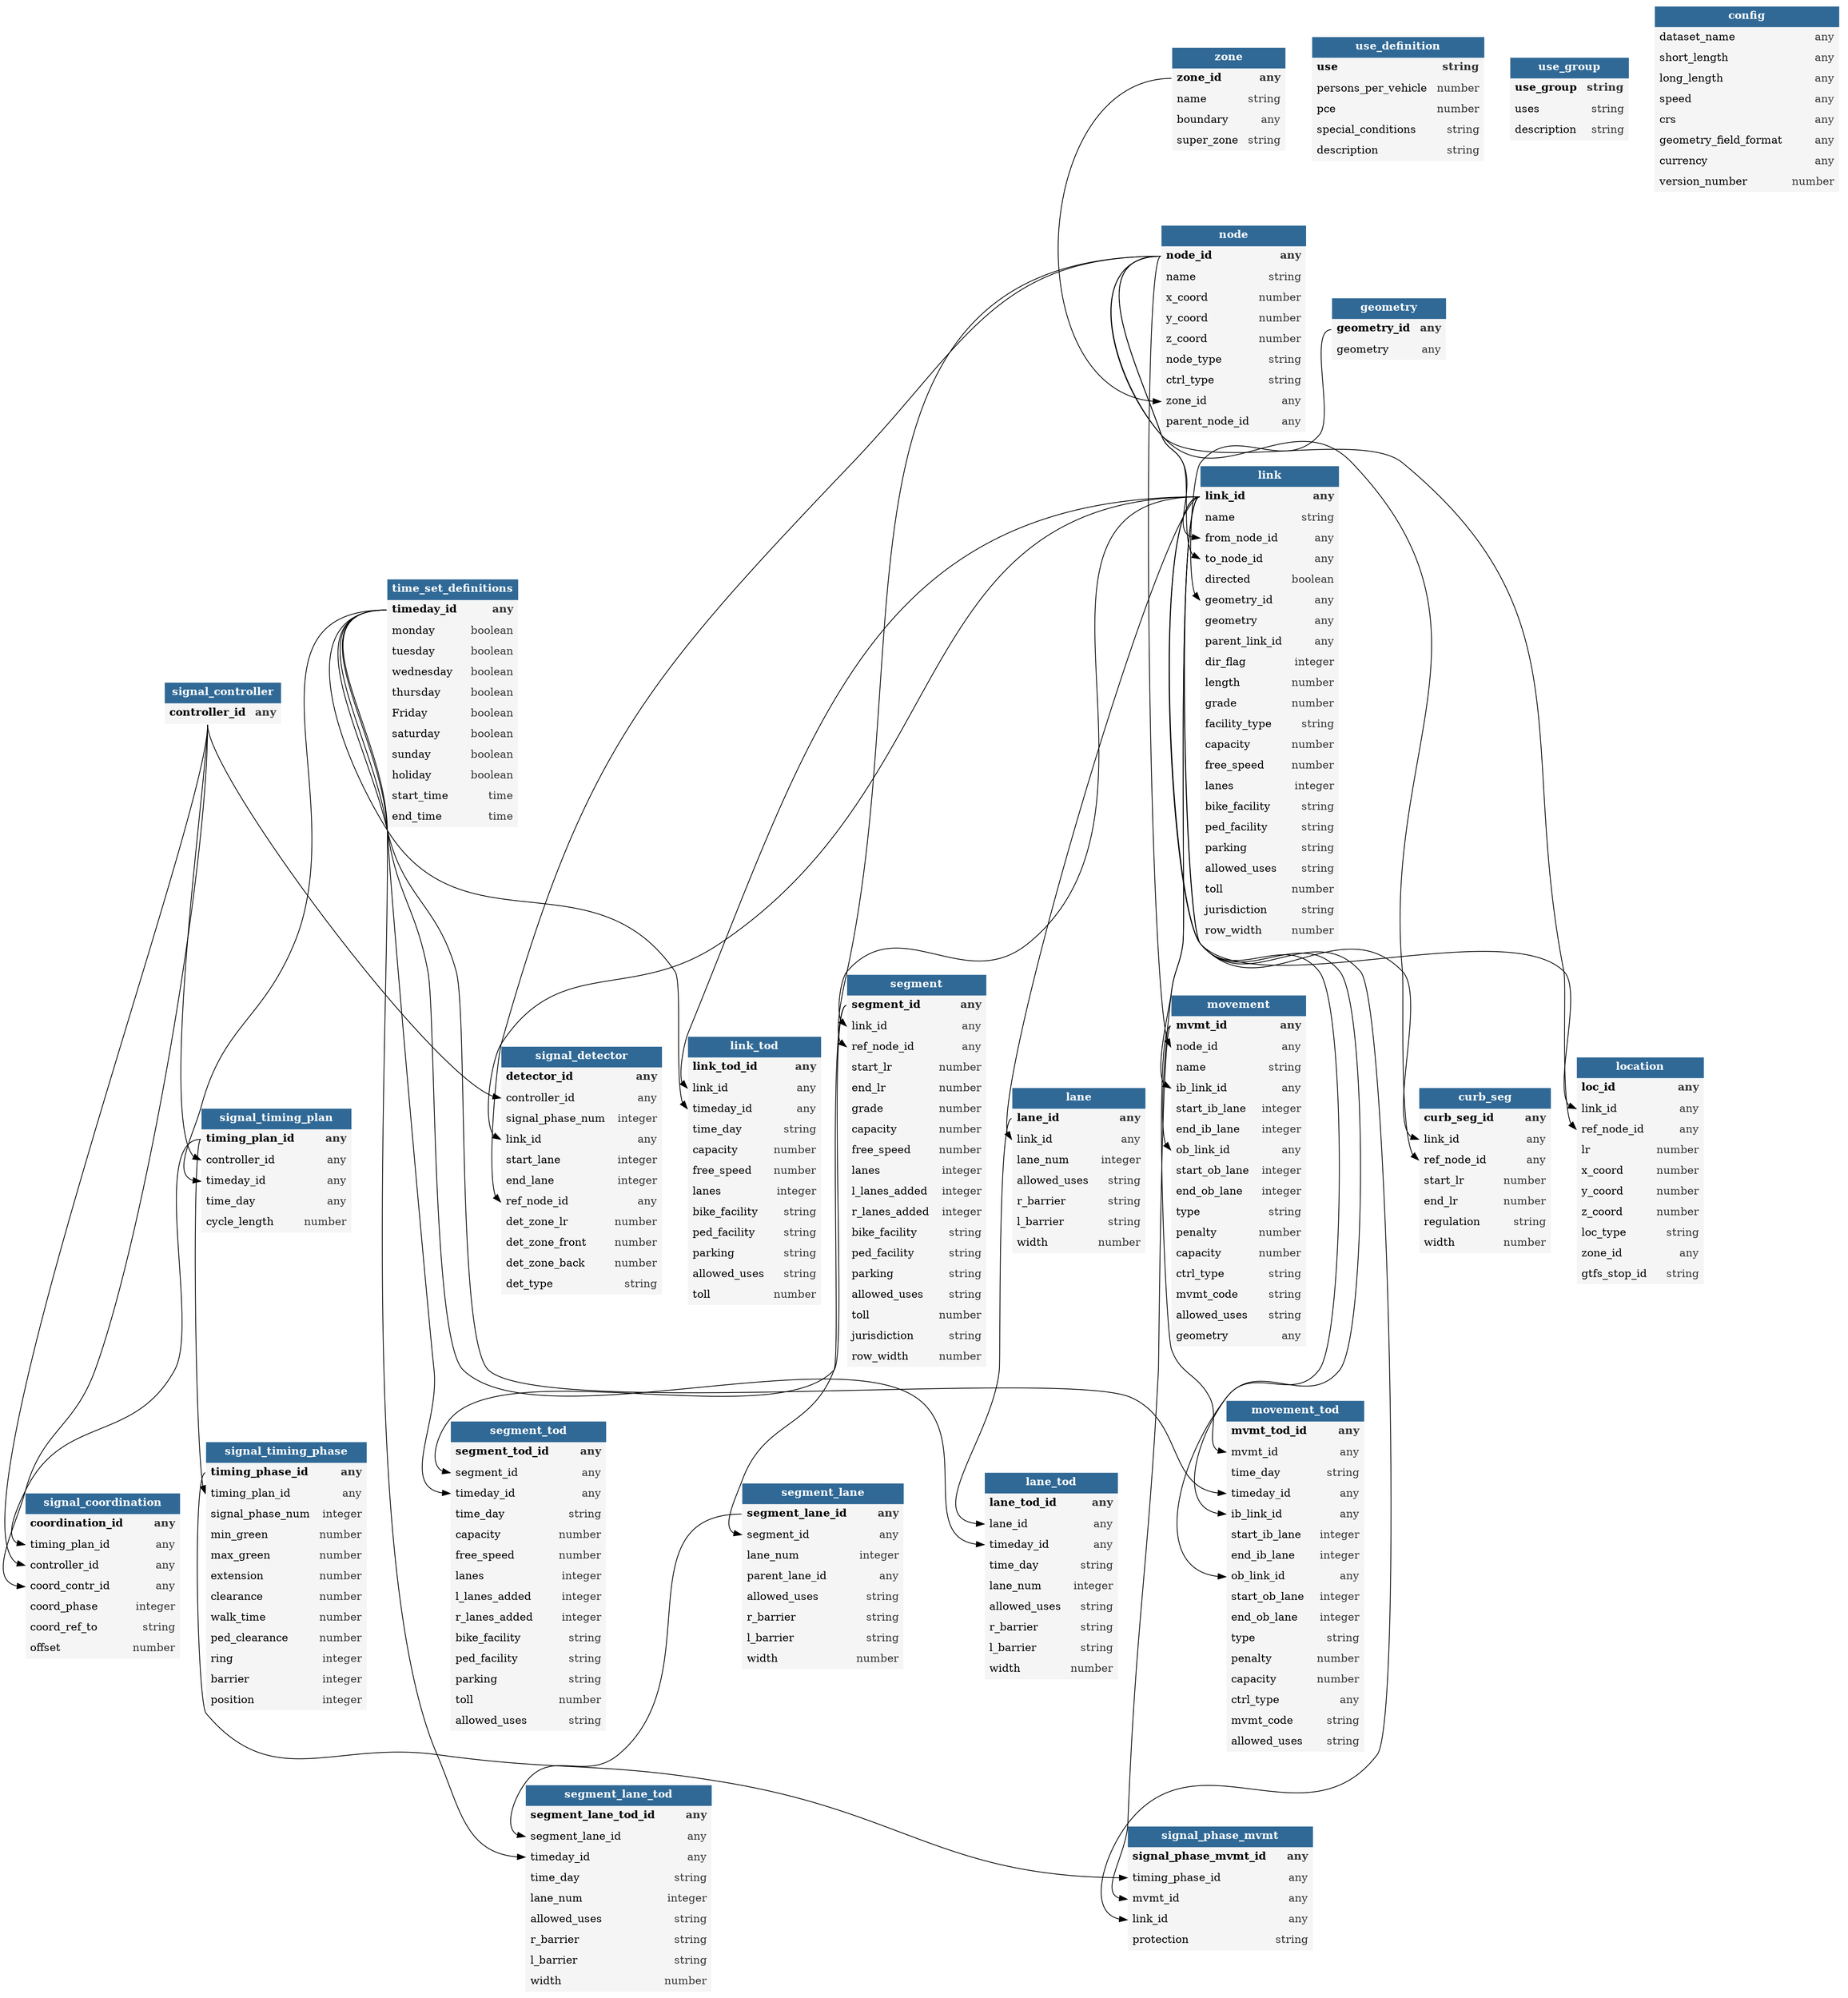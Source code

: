 digraph "gmns"{
    "link" [shape=plaintext,label=<<table bgcolor="#f5f5f5" border="0" cellborder="0" cellspacing="0" cellpadding="6"><tr><td colspan="2" bgcolor="#306996"><b><font color="#ffffff">link</font></b></td></tr><tr><td port="link_idn" align="left"><b>link_id</b></td><td port="link_idt" align="right"><b><font color="#333333">any</font></b></td></tr><tr><td port="namen" align="left">name</td><td port="namet" align="right"><font color="#333333">string</font></td></tr><tr><td port="from_node_idn" align="left">from_node_id</td><td port="from_node_idt" align="right"><font color="#333333">any</font></td></tr><tr><td port="to_node_idn" align="left">to_node_id</td><td port="to_node_idt" align="right"><font color="#333333">any</font></td></tr><tr><td port="directedn" align="left">directed</td><td port="directedt" align="right"><font color="#333333">boolean</font></td></tr><tr><td port="geometry_idn" align="left">geometry_id</td><td port="geometry_idt" align="right"><font color="#333333">any</font></td></tr><tr><td port="geometryn" align="left">geometry</td><td port="geometryt" align="right"><font color="#333333">any</font></td></tr><tr><td port="parent_link_idn" align="left">parent_link_id</td><td port="parent_link_idt" align="right"><font color="#333333">any</font></td></tr><tr><td port="dir_flagn" align="left">dir_flag</td><td port="dir_flagt" align="right"><font color="#333333">integer</font></td></tr><tr><td port="lengthn" align="left">length</td><td port="lengtht" align="right"><font color="#333333">number</font></td></tr><tr><td port="graden" align="left">grade</td><td port="gradet" align="right"><font color="#333333">number</font></td></tr><tr><td port="facility_typen" align="left">facility_type</td><td port="facility_typet" align="right"><font color="#333333">string</font></td></tr><tr><td port="capacityn" align="left">capacity</td><td port="capacityt" align="right"><font color="#333333">number</font></td></tr><tr><td port="free_speedn" align="left">free_speed</td><td port="free_speedt" align="right"><font color="#333333">number</font></td></tr><tr><td port="lanesn" align="left">lanes</td><td port="lanest" align="right"><font color="#333333">integer</font></td></tr><tr><td port="bike_facilityn" align="left">bike_facility</td><td port="bike_facilityt" align="right"><font color="#333333">string</font></td></tr><tr><td port="ped_facilityn" align="left">ped_facility</td><td port="ped_facilityt" align="right"><font color="#333333">string</font></td></tr><tr><td port="parkingn" align="left">parking</td><td port="parkingt" align="right"><font color="#333333">string</font></td></tr><tr><td port="allowed_usesn" align="left">allowed_uses</td><td port="allowed_usest" align="right"><font color="#333333">string</font></td></tr><tr><td port="tolln" align="left">toll</td><td port="tollt" align="right"><font color="#333333">number</font></td></tr><tr><td port="jurisdictionn" align="left">jurisdiction</td><td port="jurisdictiont" align="right"><font color="#333333">string</font></td></tr><tr><td port="row_widthn" align="left">row_width</td><td port="row_widtht" align="right"><font color="#333333">number</font></td></tr></table>>]
	"node" [shape=plaintext,label=<<table bgcolor="#f5f5f5" border="0" cellborder="0" cellspacing="0" cellpadding="6"><tr><td colspan="2" bgcolor="#306996"><b><font color="#ffffff">node</font></b></td></tr><tr><td port="node_idn" align="left"><b>node_id</b></td><td port="node_idt" align="right"><b><font color="#333333">any</font></b></td></tr><tr><td port="namen" align="left">name</td><td port="namet" align="right"><font color="#333333">string</font></td></tr><tr><td port="x_coordn" align="left">x_coord</td><td port="x_coordt" align="right"><font color="#333333">number</font></td></tr><tr><td port="y_coordn" align="left">y_coord</td><td port="y_coordt" align="right"><font color="#333333">number</font></td></tr><tr><td port="z_coordn" align="left">z_coord</td><td port="z_coordt" align="right"><font color="#333333">number</font></td></tr><tr><td port="node_typen" align="left">node_type</td><td port="node_typet" align="right"><font color="#333333">string</font></td></tr><tr><td port="ctrl_typen" align="left">ctrl_type</td><td port="ctrl_typet" align="right"><font color="#333333">string</font></td></tr><tr><td port="zone_idn" align="left">zone_id</td><td port="zone_idt" align="right"><font color="#333333">any</font></td></tr><tr><td port="parent_node_idn" align="left">parent_node_id</td><td port="parent_node_idt" align="right"><font color="#333333">any</font></td></tr></table>>]
	"geometry" [shape=plaintext,label=<<table bgcolor="#f5f5f5" border="0" cellborder="0" cellspacing="0" cellpadding="6"><tr><td colspan="2" bgcolor="#306996"><b><font color="#ffffff">geometry</font></b></td></tr><tr><td port="geometry_idn" align="left"><b>geometry_id</b></td><td port="geometry_idt" align="right"><b><font color="#333333">any</font></b></td></tr><tr><td port="geometryn" align="left">geometry</td><td port="geometryt" align="right"><font color="#333333">any</font></td></tr></table>>]
	"lane" [shape=plaintext,label=<<table bgcolor="#f5f5f5" border="0" cellborder="0" cellspacing="0" cellpadding="6"><tr><td colspan="2" bgcolor="#306996"><b><font color="#ffffff">lane</font></b></td></tr><tr><td port="lane_idn" align="left"><b>lane_id</b></td><td port="lane_idt" align="right"><b><font color="#333333">any</font></b></td></tr><tr><td port="link_idn" align="left">link_id</td><td port="link_idt" align="right"><font color="#333333">any</font></td></tr><tr><td port="lane_numn" align="left">lane_num</td><td port="lane_numt" align="right"><font color="#333333">integer</font></td></tr><tr><td port="allowed_usesn" align="left">allowed_uses</td><td port="allowed_usest" align="right"><font color="#333333">string</font></td></tr><tr><td port="r_barriern" align="left">r_barrier</td><td port="r_barriert" align="right"><font color="#333333">string</font></td></tr><tr><td port="l_barriern" align="left">l_barrier</td><td port="l_barriert" align="right"><font color="#333333">string</font></td></tr><tr><td port="widthn" align="left">width</td><td port="widtht" align="right"><font color="#333333">number</font></td></tr></table>>]
	"link_tod" [shape=plaintext,label=<<table bgcolor="#f5f5f5" border="0" cellborder="0" cellspacing="0" cellpadding="6"><tr><td colspan="2" bgcolor="#306996"><b><font color="#ffffff">link_tod</font></b></td></tr><tr><td port="link_tod_idn" align="left"><b>link_tod_id</b></td><td port="link_tod_idt" align="right"><b><font color="#333333">any</font></b></td></tr><tr><td port="link_idn" align="left">link_id</td><td port="link_idt" align="right"><font color="#333333">any</font></td></tr><tr><td port="timeday_idn" align="left">timeday_id</td><td port="timeday_idt" align="right"><font color="#333333">any</font></td></tr><tr><td port="time_dayn" align="left">time_day</td><td port="time_dayt" align="right"><font color="#333333">string</font></td></tr><tr><td port="capacityn" align="left">capacity</td><td port="capacityt" align="right"><font color="#333333">number</font></td></tr><tr><td port="free_speedn" align="left">free_speed</td><td port="free_speedt" align="right"><font color="#333333">number</font></td></tr><tr><td port="lanesn" align="left">lanes</td><td port="lanest" align="right"><font color="#333333">integer</font></td></tr><tr><td port="bike_facilityn" align="left">bike_facility</td><td port="bike_facilityt" align="right"><font color="#333333">string</font></td></tr><tr><td port="ped_facilityn" align="left">ped_facility</td><td port="ped_facilityt" align="right"><font color="#333333">string</font></td></tr><tr><td port="parkingn" align="left">parking</td><td port="parkingt" align="right"><font color="#333333">string</font></td></tr><tr><td port="allowed_usesn" align="left">allowed_uses</td><td port="allowed_usest" align="right"><font color="#333333">string</font></td></tr><tr><td port="tolln" align="left">toll</td><td port="tollt" align="right"><font color="#333333">number</font></td></tr></table>>]
	"location" [shape=plaintext,label=<<table bgcolor="#f5f5f5" border="0" cellborder="0" cellspacing="0" cellpadding="6"><tr><td colspan="2" bgcolor="#306996"><b><font color="#ffffff">location</font></b></td></tr><tr><td port="loc_idn" align="left"><b>loc_id</b></td><td port="loc_idt" align="right"><b><font color="#333333">any</font></b></td></tr><tr><td port="link_idn" align="left">link_id</td><td port="link_idt" align="right"><font color="#333333">any</font></td></tr><tr><td port="ref_node_idn" align="left">ref_node_id</td><td port="ref_node_idt" align="right"><font color="#333333">any</font></td></tr><tr><td port="lrn" align="left">lr</td><td port="lrt" align="right"><font color="#333333">number</font></td></tr><tr><td port="x_coordn" align="left">x_coord</td><td port="x_coordt" align="right"><font color="#333333">number</font></td></tr><tr><td port="y_coordn" align="left">y_coord</td><td port="y_coordt" align="right"><font color="#333333">number</font></td></tr><tr><td port="z_coordn" align="left">z_coord</td><td port="z_coordt" align="right"><font color="#333333">number</font></td></tr><tr><td port="loc_typen" align="left">loc_type</td><td port="loc_typet" align="right"><font color="#333333">string</font></td></tr><tr><td port="zone_idn" align="left">zone_id</td><td port="zone_idt" align="right"><font color="#333333">any</font></td></tr><tr><td port="gtfs_stop_idn" align="left">gtfs_stop_id</td><td port="gtfs_stop_idt" align="right"><font color="#333333">string</font></td></tr></table>>]
	"movement" [shape=plaintext,label=<<table bgcolor="#f5f5f5" border="0" cellborder="0" cellspacing="0" cellpadding="6"><tr><td colspan="2" bgcolor="#306996"><b><font color="#ffffff">movement</font></b></td></tr><tr><td port="mvmt_idn" align="left"><b>mvmt_id</b></td><td port="mvmt_idt" align="right"><b><font color="#333333">any</font></b></td></tr><tr><td port="node_idn" align="left">node_id</td><td port="node_idt" align="right"><font color="#333333">any</font></td></tr><tr><td port="namen" align="left">name</td><td port="namet" align="right"><font color="#333333">string</font></td></tr><tr><td port="ib_link_idn" align="left">ib_link_id</td><td port="ib_link_idt" align="right"><font color="#333333">any</font></td></tr><tr><td port="start_ib_lanen" align="left">start_ib_lane</td><td port="start_ib_lanet" align="right"><font color="#333333">integer</font></td></tr><tr><td port="end_ib_lanen" align="left">end_ib_lane</td><td port="end_ib_lanet" align="right"><font color="#333333">integer</font></td></tr><tr><td port="ob_link_idn" align="left">ob_link_id</td><td port="ob_link_idt" align="right"><font color="#333333">any</font></td></tr><tr><td port="start_ob_lanen" align="left">start_ob_lane</td><td port="start_ob_lanet" align="right"><font color="#333333">integer</font></td></tr><tr><td port="end_ob_lanen" align="left">end_ob_lane</td><td port="end_ob_lanet" align="right"><font color="#333333">integer</font></td></tr><tr><td port="typen" align="left">type</td><td port="typet" align="right"><font color="#333333">string</font></td></tr><tr><td port="penaltyn" align="left">penalty</td><td port="penaltyt" align="right"><font color="#333333">number</font></td></tr><tr><td port="capacityn" align="left">capacity</td><td port="capacityt" align="right"><font color="#333333">number</font></td></tr><tr><td port="ctrl_typen" align="left">ctrl_type</td><td port="ctrl_typet" align="right"><font color="#333333">string</font></td></tr><tr><td port="mvmt_coden" align="left">mvmt_code</td><td port="mvmt_codet" align="right"><font color="#333333">string</font></td></tr><tr><td port="allowed_usesn" align="left">allowed_uses</td><td port="allowed_usest" align="right"><font color="#333333">string</font></td></tr><tr><td port="geometryn" align="left">geometry</td><td port="geometryt" align="right"><font color="#333333">any</font></td></tr></table>>]
	"movement_tod" [shape=plaintext,label=<<table bgcolor="#f5f5f5" border="0" cellborder="0" cellspacing="0" cellpadding="6"><tr><td colspan="2" bgcolor="#306996"><b><font color="#ffffff">movement_tod</font></b></td></tr><tr><td port="mvmt_tod_idn" align="left"><b>mvmt_tod_id</b></td><td port="mvmt_tod_idt" align="right"><b><font color="#333333">any</font></b></td></tr><tr><td port="mvmt_idn" align="left">mvmt_id</td><td port="mvmt_idt" align="right"><font color="#333333">any</font></td></tr><tr><td port="time_dayn" align="left">time_day</td><td port="time_dayt" align="right"><font color="#333333">string</font></td></tr><tr><td port="timeday_idn" align="left">timeday_id</td><td port="timeday_idt" align="right"><font color="#333333">any</font></td></tr><tr><td port="ib_link_idn" align="left">ib_link_id</td><td port="ib_link_idt" align="right"><font color="#333333">any</font></td></tr><tr><td port="start_ib_lanen" align="left">start_ib_lane</td><td port="start_ib_lanet" align="right"><font color="#333333">integer</font></td></tr><tr><td port="end_ib_lanen" align="left">end_ib_lane</td><td port="end_ib_lanet" align="right"><font color="#333333">integer</font></td></tr><tr><td port="ob_link_idn" align="left">ob_link_id</td><td port="ob_link_idt" align="right"><font color="#333333">any</font></td></tr><tr><td port="start_ob_lanen" align="left">start_ob_lane</td><td port="start_ob_lanet" align="right"><font color="#333333">integer</font></td></tr><tr><td port="end_ob_lanen" align="left">end_ob_lane</td><td port="end_ob_lanet" align="right"><font color="#333333">integer</font></td></tr><tr><td port="typen" align="left">type</td><td port="typet" align="right"><font color="#333333">string</font></td></tr><tr><td port="penaltyn" align="left">penalty</td><td port="penaltyt" align="right"><font color="#333333">number</font></td></tr><tr><td port="capacityn" align="left">capacity</td><td port="capacityt" align="right"><font color="#333333">number</font></td></tr><tr><td port="ctrl_typen" align="left">ctrl_type</td><td port="ctrl_typet" align="right"><font color="#333333">any</font></td></tr><tr><td port="mvmt_coden" align="left">mvmt_code</td><td port="mvmt_codet" align="right"><font color="#333333">string</font></td></tr><tr><td port="allowed_usesn" align="left">allowed_uses</td><td port="allowed_usest" align="right"><font color="#333333">string</font></td></tr></table>>]
	"use_definition" [shape=plaintext,label=<<table bgcolor="#f5f5f5" border="0" cellborder="0" cellspacing="0" cellpadding="6"><tr><td colspan="2" bgcolor="#306996"><b><font color="#ffffff">use_definition</font></b></td></tr><tr><td port="usen" align="left"><b>use</b></td><td port="uset" align="right"><b><font color="#333333">string</font></b></td></tr><tr><td port="persons_per_vehiclen" align="left">persons_per_vehicle</td><td port="persons_per_vehiclet" align="right"><font color="#333333">number</font></td></tr><tr><td port="pcen" align="left">pce</td><td port="pcet" align="right"><font color="#333333">number</font></td></tr><tr><td port="special_conditionsn" align="left">special_conditions</td><td port="special_conditionst" align="right"><font color="#333333">string</font></td></tr><tr><td port="descriptionn" align="left">description</td><td port="descriptiont" align="right"><font color="#333333">string</font></td></tr></table>>]
	"use_group" [shape=plaintext,label=<<table bgcolor="#f5f5f5" border="0" cellborder="0" cellspacing="0" cellpadding="6"><tr><td colspan="2" bgcolor="#306996"><b><font color="#ffffff">use_group</font></b></td></tr><tr><td port="use_groupn" align="left"><b>use_group</b></td><td port="use_groupt" align="right"><b><font color="#333333">string</font></b></td></tr><tr><td port="usesn" align="left">uses</td><td port="usest" align="right"><font color="#333333">string</font></td></tr><tr><td port="descriptionn" align="left">description</td><td port="descriptiont" align="right"><font color="#333333">string</font></td></tr></table>>]
	"time_set_definitions" [shape=plaintext,label=<<table bgcolor="#f5f5f5" border="0" cellborder="0" cellspacing="0" cellpadding="6"><tr><td colspan="2" bgcolor="#306996"><b><font color="#ffffff">time_set_definitions</font></b></td></tr><tr><td port="timeday_idn" align="left"><b>timeday_id</b></td><td port="timeday_idt" align="right"><b><font color="#333333">any</font></b></td></tr><tr><td port="mondayn" align="left">monday</td><td port="mondayt" align="right"><font color="#333333">boolean</font></td></tr><tr><td port="tuesdayn" align="left">tuesday</td><td port="tuesdayt" align="right"><font color="#333333">boolean</font></td></tr><tr><td port="wednesdayn" align="left">wednesday</td><td port="wednesdayt" align="right"><font color="#333333">boolean</font></td></tr><tr><td port="thursdayn" align="left">thursday</td><td port="thursdayt" align="right"><font color="#333333">boolean</font></td></tr><tr><td port="Fridayn" align="left">Friday</td><td port="Fridayt" align="right"><font color="#333333">boolean</font></td></tr><tr><td port="saturdayn" align="left">saturday</td><td port="saturdayt" align="right"><font color="#333333">boolean</font></td></tr><tr><td port="sundayn" align="left">sunday</td><td port="sundayt" align="right"><font color="#333333">boolean</font></td></tr><tr><td port="holidayn" align="left">holiday</td><td port="holidayt" align="right"><font color="#333333">boolean</font></td></tr><tr><td port="start_timen" align="left">start_time</td><td port="start_timet" align="right"><font color="#333333">time</font></td></tr><tr><td port="end_timen" align="left">end_time</td><td port="end_timet" align="right"><font color="#333333">time</font></td></tr></table>>]
	"segment" [shape=plaintext,label=<<table bgcolor="#f5f5f5" border="0" cellborder="0" cellspacing="0" cellpadding="6"><tr><td colspan="2" bgcolor="#306996"><b><font color="#ffffff">segment</font></b></td></tr><tr><td port="segment_idn" align="left"><b>segment_id</b></td><td port="segment_idt" align="right"><b><font color="#333333">any</font></b></td></tr><tr><td port="link_idn" align="left">link_id</td><td port="link_idt" align="right"><font color="#333333">any</font></td></tr><tr><td port="ref_node_idn" align="left">ref_node_id</td><td port="ref_node_idt" align="right"><font color="#333333">any</font></td></tr><tr><td port="start_lrn" align="left">start_lr</td><td port="start_lrt" align="right"><font color="#333333">number</font></td></tr><tr><td port="end_lrn" align="left">end_lr</td><td port="end_lrt" align="right"><font color="#333333">number</font></td></tr><tr><td port="graden" align="left">grade</td><td port="gradet" align="right"><font color="#333333">number</font></td></tr><tr><td port="capacityn" align="left">capacity</td><td port="capacityt" align="right"><font color="#333333">number</font></td></tr><tr><td port="free_speedn" align="left">free_speed</td><td port="free_speedt" align="right"><font color="#333333">number</font></td></tr><tr><td port="lanesn" align="left">lanes</td><td port="lanest" align="right"><font color="#333333">integer</font></td></tr><tr><td port="l_lanes_addedn" align="left">l_lanes_added</td><td port="l_lanes_addedt" align="right"><font color="#333333">integer</font></td></tr><tr><td port="r_lanes_addedn" align="left">r_lanes_added</td><td port="r_lanes_addedt" align="right"><font color="#333333">integer</font></td></tr><tr><td port="bike_facilityn" align="left">bike_facility</td><td port="bike_facilityt" align="right"><font color="#333333">string</font></td></tr><tr><td port="ped_facilityn" align="left">ped_facility</td><td port="ped_facilityt" align="right"><font color="#333333">string</font></td></tr><tr><td port="parkingn" align="left">parking</td><td port="parkingt" align="right"><font color="#333333">string</font></td></tr><tr><td port="allowed_usesn" align="left">allowed_uses</td><td port="allowed_usest" align="right"><font color="#333333">string</font></td></tr><tr><td port="tolln" align="left">toll</td><td port="tollt" align="right"><font color="#333333">number</font></td></tr><tr><td port="jurisdictionn" align="left">jurisdiction</td><td port="jurisdictiont" align="right"><font color="#333333">string</font></td></tr><tr><td port="row_widthn" align="left">row_width</td><td port="row_widtht" align="right"><font color="#333333">number</font></td></tr></table>>]
	"segment_lane" [shape=plaintext,label=<<table bgcolor="#f5f5f5" border="0" cellborder="0" cellspacing="0" cellpadding="6"><tr><td colspan="2" bgcolor="#306996"><b><font color="#ffffff">segment_lane</font></b></td></tr><tr><td port="segment_lane_idn" align="left"><b>segment_lane_id</b></td><td port="segment_lane_idt" align="right"><b><font color="#333333">any</font></b></td></tr><tr><td port="segment_idn" align="left">segment_id</td><td port="segment_idt" align="right"><font color="#333333">any</font></td></tr><tr><td port="lane_numn" align="left">lane_num</td><td port="lane_numt" align="right"><font color="#333333">integer</font></td></tr><tr><td port="parent_lane_idn" align="left">parent_lane_id</td><td port="parent_lane_idt" align="right"><font color="#333333">any</font></td></tr><tr><td port="allowed_usesn" align="left">allowed_uses</td><td port="allowed_usest" align="right"><font color="#333333">string</font></td></tr><tr><td port="r_barriern" align="left">r_barrier</td><td port="r_barriert" align="right"><font color="#333333">string</font></td></tr><tr><td port="l_barriern" align="left">l_barrier</td><td port="l_barriert" align="right"><font color="#333333">string</font></td></tr><tr><td port="widthn" align="left">width</td><td port="widtht" align="right"><font color="#333333">number</font></td></tr></table>>]
	"signal_controller" [shape=plaintext,label=<<table bgcolor="#f5f5f5" border="0" cellborder="0" cellspacing="0" cellpadding="6"><tr><td colspan="2" bgcolor="#306996"><b><font color="#ffffff">signal_controller</font></b></td></tr><tr><td port="controller_idn" align="left"><b>controller_id</b></td><td port="controller_idt" align="right"><b><font color="#333333">any</font></b></td></tr></table>>]
	"signal_coordination" [shape=plaintext,label=<<table bgcolor="#f5f5f5" border="0" cellborder="0" cellspacing="0" cellpadding="6"><tr><td colspan="2" bgcolor="#306996"><b><font color="#ffffff">signal_coordination</font></b></td></tr><tr><td port="coordination_idn" align="left"><b>coordination_id</b></td><td port="coordination_idt" align="right"><b><font color="#333333">any</font></b></td></tr><tr><td port="timing_plan_idn" align="left">timing_plan_id</td><td port="timing_plan_idt" align="right"><font color="#333333">any</font></td></tr><tr><td port="controller_idn" align="left">controller_id</td><td port="controller_idt" align="right"><font color="#333333">any</font></td></tr><tr><td port="coord_contr_idn" align="left">coord_contr_id</td><td port="coord_contr_idt" align="right"><font color="#333333">any</font></td></tr><tr><td port="coord_phasen" align="left">coord_phase</td><td port="coord_phaset" align="right"><font color="#333333">integer</font></td></tr><tr><td port="coord_ref_ton" align="left">coord_ref_to</td><td port="coord_ref_tot" align="right"><font color="#333333">string</font></td></tr><tr><td port="offsetn" align="left">offset</td><td port="offsett" align="right"><font color="#333333">number</font></td></tr></table>>]
	"signal_phase_mvmt" [shape=plaintext,label=<<table bgcolor="#f5f5f5" border="0" cellborder="0" cellspacing="0" cellpadding="6"><tr><td colspan="2" bgcolor="#306996"><b><font color="#ffffff">signal_phase_mvmt</font></b></td></tr><tr><td port="signal_phase_mvmt_idn" align="left"><b>signal_phase_mvmt_id</b></td><td port="signal_phase_mvmt_idt" align="right"><b><font color="#333333">any</font></b></td></tr><tr><td port="timing_phase_idn" align="left">timing_phase_id</td><td port="timing_phase_idt" align="right"><font color="#333333">any</font></td></tr><tr><td port="mvmt_idn" align="left">mvmt_id</td><td port="mvmt_idt" align="right"><font color="#333333">any</font></td></tr><tr><td port="link_idn" align="left">link_id</td><td port="link_idt" align="right"><font color="#333333">any</font></td></tr><tr><td port="protectionn" align="left">protection</td><td port="protectiont" align="right"><font color="#333333">string</font></td></tr></table>>]
	"signal_timing_plan" [shape=plaintext,label=<<table bgcolor="#f5f5f5" border="0" cellborder="0" cellspacing="0" cellpadding="6"><tr><td colspan="2" bgcolor="#306996"><b><font color="#ffffff">signal_timing_plan</font></b></td></tr><tr><td port="timing_plan_idn" align="left"><b>timing_plan_id</b></td><td port="timing_plan_idt" align="right"><b><font color="#333333">any</font></b></td></tr><tr><td port="controller_idn" align="left">controller_id</td><td port="controller_idt" align="right"><font color="#333333">any</font></td></tr><tr><td port="timeday_idn" align="left">timeday_id</td><td port="timeday_idt" align="right"><font color="#333333">any</font></td></tr><tr><td port="time_dayn" align="left">time_day</td><td port="time_dayt" align="right"><font color="#333333">any</font></td></tr><tr><td port="cycle_lengthn" align="left">cycle_length</td><td port="cycle_lengtht" align="right"><font color="#333333">number</font></td></tr></table>>]
	"signal_timing_phase" [shape=plaintext,label=<<table bgcolor="#f5f5f5" border="0" cellborder="0" cellspacing="0" cellpadding="6"><tr><td colspan="2" bgcolor="#306996"><b><font color="#ffffff">signal_timing_phase</font></b></td></tr><tr><td port="timing_phase_idn" align="left"><b>timing_phase_id</b></td><td port="timing_phase_idt" align="right"><b><font color="#333333">any</font></b></td></tr><tr><td port="timing_plan_idn" align="left">timing_plan_id</td><td port="timing_plan_idt" align="right"><font color="#333333">any</font></td></tr><tr><td port="signal_phase_numn" align="left">signal_phase_num</td><td port="signal_phase_numt" align="right"><font color="#333333">integer</font></td></tr><tr><td port="min_greenn" align="left">min_green</td><td port="min_greent" align="right"><font color="#333333">number</font></td></tr><tr><td port="max_greenn" align="left">max_green</td><td port="max_greent" align="right"><font color="#333333">number</font></td></tr><tr><td port="extensionn" align="left">extension</td><td port="extensiont" align="right"><font color="#333333">number</font></td></tr><tr><td port="clearancen" align="left">clearance</td><td port="clearancet" align="right"><font color="#333333">number</font></td></tr><tr><td port="walk_timen" align="left">walk_time</td><td port="walk_timet" align="right"><font color="#333333">number</font></td></tr><tr><td port="ped_clearancen" align="left">ped_clearance</td><td port="ped_clearancet" align="right"><font color="#333333">number</font></td></tr><tr><td port="ringn" align="left">ring</td><td port="ringt" align="right"><font color="#333333">integer</font></td></tr><tr><td port="barriern" align="left">barrier</td><td port="barriert" align="right"><font color="#333333">integer</font></td></tr><tr><td port="positionn" align="left">position</td><td port="positiont" align="right"><font color="#333333">integer</font></td></tr></table>>]
	"signal_detector" [shape=plaintext,label=<<table bgcolor="#f5f5f5" border="0" cellborder="0" cellspacing="0" cellpadding="6"><tr><td colspan="2" bgcolor="#306996"><b><font color="#ffffff">signal_detector</font></b></td></tr><tr><td port="detector_idn" align="left"><b>detector_id</b></td><td port="detector_idt" align="right"><b><font color="#333333">any</font></b></td></tr><tr><td port="controller_idn" align="left">controller_id</td><td port="controller_idt" align="right"><font color="#333333">any</font></td></tr><tr><td port="signal_phase_numn" align="left">signal_phase_num</td><td port="signal_phase_numt" align="right"><font color="#333333">integer</font></td></tr><tr><td port="link_idn" align="left">link_id</td><td port="link_idt" align="right"><font color="#333333">any</font></td></tr><tr><td port="start_lanen" align="left">start_lane</td><td port="start_lanet" align="right"><font color="#333333">integer</font></td></tr><tr><td port="end_lanen" align="left">end_lane</td><td port="end_lanet" align="right"><font color="#333333">integer</font></td></tr><tr><td port="ref_node_idn" align="left">ref_node_id</td><td port="ref_node_idt" align="right"><font color="#333333">any</font></td></tr><tr><td port="det_zone_lrn" align="left">det_zone_lr</td><td port="det_zone_lrt" align="right"><font color="#333333">number</font></td></tr><tr><td port="det_zone_frontn" align="left">det_zone_front</td><td port="det_zone_frontt" align="right"><font color="#333333">number</font></td></tr><tr><td port="det_zone_backn" align="left">det_zone_back</td><td port="det_zone_backt" align="right"><font color="#333333">number</font></td></tr><tr><td port="det_typen" align="left">det_type</td><td port="det_typet" align="right"><font color="#333333">string</font></td></tr></table>>]
	"segment_tod" [shape=plaintext,label=<<table bgcolor="#f5f5f5" border="0" cellborder="0" cellspacing="0" cellpadding="6"><tr><td colspan="2" bgcolor="#306996"><b><font color="#ffffff">segment_tod</font></b></td></tr><tr><td port="segment_tod_idn" align="left"><b>segment_tod_id</b></td><td port="segment_tod_idt" align="right"><b><font color="#333333">any</font></b></td></tr><tr><td port="segment_idn" align="left">segment_id</td><td port="segment_idt" align="right"><font color="#333333">any</font></td></tr><tr><td port="timeday_idn" align="left">timeday_id</td><td port="timeday_idt" align="right"><font color="#333333">any</font></td></tr><tr><td port="time_dayn" align="left">time_day</td><td port="time_dayt" align="right"><font color="#333333">string</font></td></tr><tr><td port="capacityn" align="left">capacity</td><td port="capacityt" align="right"><font color="#333333">number</font></td></tr><tr><td port="free_speedn" align="left">free_speed</td><td port="free_speedt" align="right"><font color="#333333">number</font></td></tr><tr><td port="lanesn" align="left">lanes</td><td port="lanest" align="right"><font color="#333333">integer</font></td></tr><tr><td port="l_lanes_addedn" align="left">l_lanes_added</td><td port="l_lanes_addedt" align="right"><font color="#333333">integer</font></td></tr><tr><td port="r_lanes_addedn" align="left">r_lanes_added</td><td port="r_lanes_addedt" align="right"><font color="#333333">integer</font></td></tr><tr><td port="bike_facilityn" align="left">bike_facility</td><td port="bike_facilityt" align="right"><font color="#333333">string</font></td></tr><tr><td port="ped_facilityn" align="left">ped_facility</td><td port="ped_facilityt" align="right"><font color="#333333">string</font></td></tr><tr><td port="parkingn" align="left">parking</td><td port="parkingt" align="right"><font color="#333333">string</font></td></tr><tr><td port="tolln" align="left">toll</td><td port="tollt" align="right"><font color="#333333">number</font></td></tr><tr><td port="allowed_usesn" align="left">allowed_uses</td><td port="allowed_usest" align="right"><font color="#333333">string</font></td></tr></table>>]
	"lane_tod" [shape=plaintext,label=<<table bgcolor="#f5f5f5" border="0" cellborder="0" cellspacing="0" cellpadding="6"><tr><td colspan="2" bgcolor="#306996"><b><font color="#ffffff">lane_tod</font></b></td></tr><tr><td port="lane_tod_idn" align="left"><b>lane_tod_id</b></td><td port="lane_tod_idt" align="right"><b><font color="#333333">any</font></b></td></tr><tr><td port="lane_idn" align="left">lane_id</td><td port="lane_idt" align="right"><font color="#333333">any</font></td></tr><tr><td port="timeday_idn" align="left">timeday_id</td><td port="timeday_idt" align="right"><font color="#333333">any</font></td></tr><tr><td port="time_dayn" align="left">time_day</td><td port="time_dayt" align="right"><font color="#333333">string</font></td></tr><tr><td port="lane_numn" align="left">lane_num</td><td port="lane_numt" align="right"><font color="#333333">integer</font></td></tr><tr><td port="allowed_usesn" align="left">allowed_uses</td><td port="allowed_usest" align="right"><font color="#333333">string</font></td></tr><tr><td port="r_barriern" align="left">r_barrier</td><td port="r_barriert" align="right"><font color="#333333">string</font></td></tr><tr><td port="l_barriern" align="left">l_barrier</td><td port="l_barriert" align="right"><font color="#333333">string</font></td></tr><tr><td port="widthn" align="left">width</td><td port="widtht" align="right"><font color="#333333">number</font></td></tr></table>>]
	"segment_lane_tod" [shape=plaintext,label=<<table bgcolor="#f5f5f5" border="0" cellborder="0" cellspacing="0" cellpadding="6"><tr><td colspan="2" bgcolor="#306996"><b><font color="#ffffff">segment_lane_tod</font></b></td></tr><tr><td port="segment_lane_tod_idn" align="left"><b>segment_lane_tod_id</b></td><td port="segment_lane_tod_idt" align="right"><b><font color="#333333">any</font></b></td></tr><tr><td port="segment_lane_idn" align="left">segment_lane_id</td><td port="segment_lane_idt" align="right"><font color="#333333">any</font></td></tr><tr><td port="timeday_idn" align="left">timeday_id</td><td port="timeday_idt" align="right"><font color="#333333">any</font></td></tr><tr><td port="time_dayn" align="left">time_day</td><td port="time_dayt" align="right"><font color="#333333">string</font></td></tr><tr><td port="lane_numn" align="left">lane_num</td><td port="lane_numt" align="right"><font color="#333333">integer</font></td></tr><tr><td port="allowed_usesn" align="left">allowed_uses</td><td port="allowed_usest" align="right"><font color="#333333">string</font></td></tr><tr><td port="r_barriern" align="left">r_barrier</td><td port="r_barriert" align="right"><font color="#333333">string</font></td></tr><tr><td port="l_barriern" align="left">l_barrier</td><td port="l_barriert" align="right"><font color="#333333">string</font></td></tr><tr><td port="widthn" align="left">width</td><td port="widtht" align="right"><font color="#333333">number</font></td></tr></table>>]
	"zone" [shape=plaintext,label=<<table bgcolor="#f5f5f5" border="0" cellborder="0" cellspacing="0" cellpadding="6"><tr><td colspan="2" bgcolor="#306996"><b><font color="#ffffff">zone</font></b></td></tr><tr><td port="zone_idn" align="left"><b>zone_id</b></td><td port="zone_idt" align="right"><b><font color="#333333">any</font></b></td></tr><tr><td port="namen" align="left">name</td><td port="namet" align="right"><font color="#333333">string</font></td></tr><tr><td port="boundaryn" align="left">boundary</td><td port="boundaryt" align="right"><font color="#333333">any</font></td></tr><tr><td port="super_zonen" align="left">super_zone</td><td port="super_zonet" align="right"><font color="#333333">string</font></td></tr></table>>]
	"config" [shape=plaintext,label=<<table bgcolor="#f5f5f5" border="0" cellborder="0" cellspacing="0" cellpadding="6"><tr><td colspan="2" bgcolor="#306996"><b><font color="#ffffff">config</font></b></td></tr><tr><td port="dataset_namen" align="left">dataset_name</td><td port="dataset_namet" align="right"><font color="#333333">any</font></td></tr><tr><td port="short_lengthn" align="left">short_length</td><td port="short_lengtht" align="right"><font color="#333333">any</font></td></tr><tr><td port="long_lengthn" align="left">long_length</td><td port="long_lengtht" align="right"><font color="#333333">any</font></td></tr><tr><td port="speedn" align="left">speed</td><td port="speedt" align="right"><font color="#333333">any</font></td></tr><tr><td port="crsn" align="left">crs</td><td port="crst" align="right"><font color="#333333">any</font></td></tr><tr><td port="geometry_field_formatn" align="left">geometry_field_format</td><td port="geometry_field_formatt" align="right"><font color="#333333">any</font></td></tr><tr><td port="currencyn" align="left">currency</td><td port="currencyt" align="right"><font color="#333333">any</font></td></tr><tr><td port="version_numbern" align="left">version_number</td><td port="version_numbert" align="right"><font color="#333333">number</font></td></tr></table>>]
	"curb_seg" [shape=plaintext,label=<<table bgcolor="#f5f5f5" border="0" cellborder="0" cellspacing="0" cellpadding="6"><tr><td colspan="2" bgcolor="#306996"><b><font color="#ffffff">curb_seg</font></b></td></tr><tr><td port="curb_seg_idn" align="left"><b>curb_seg_id</b></td><td port="curb_seg_idt" align="right"><b><font color="#333333">any</font></b></td></tr><tr><td port="link_idn" align="left">link_id</td><td port="link_idt" align="right"><font color="#333333">any</font></td></tr><tr><td port="ref_node_idn" align="left">ref_node_id</td><td port="ref_node_idt" align="right"><font color="#333333">any</font></td></tr><tr><td port="start_lrn" align="left">start_lr</td><td port="start_lrt" align="right"><font color="#333333">number</font></td></tr><tr><td port="end_lrn" align="left">end_lr</td><td port="end_lrt" align="right"><font color="#333333">number</font></td></tr><tr><td port="regulationn" align="left">regulation</td><td port="regulationt" align="right"><font color="#333333">string</font></td></tr><tr><td port="widthn" align="left">width</td><td port="widtht" align="right"><font color="#333333">number</font></td></tr></table>>]
    "node":node_idn -> "link":from_node_idn;
	"node":node_idn -> "link":to_node_idn;
	"geometry":geometry_idn -> "link":geometry_idn;
	"zone":zone_idn -> "node":zone_idn;
	"link":link_idn -> "lane":link_idn;
	"link":link_idn -> "link_tod":link_idn;
	"time_set_definitions":timeday_idn -> "link_tod":timeday_idn;
	"link":link_idn -> "location":link_idn;
	"node":node_idn -> "location":ref_node_idn;
	"node":node_idn -> "movement":node_idn;
	"link":link_idn -> "movement":ib_link_idn;
	"link":link_idn -> "movement":ob_link_idn;
	"movement":mvmt_idn -> "movement_tod":mvmt_idn;
	"time_set_definitions":timeday_idn -> "movement_tod":timeday_idn;
	"link":link_idn -> "movement_tod":ib_link_idn;
	"link":link_idn -> "movement_tod":ob_link_idn;
	"link":link_idn -> "segment":link_idn;
	"node":node_idn -> "segment":ref_node_idn;
	"segment":segment_idn -> "segment_lane":segment_idn;
	"signal_timing_plan":timing_plan_idn -> "signal_coordination":timing_plan_idn;
	"signal_controller":controller_idn -> "signal_coordination":controller_idn;
	"signal_controller":controller_idn -> "signal_coordination":coord_contr_idn;
	"signal_timing_phase":timing_phase_idn -> "signal_phase_mvmt":timing_phase_idn;
	"movement":mvmt_idn -> "signal_phase_mvmt":mvmt_idn;
	"link":link_idn -> "signal_phase_mvmt":link_idn;
	"signal_controller":controller_idn -> "signal_timing_plan":controller_idn;
	"time_set_definitions":timeday_idn -> "signal_timing_plan":timeday_idn;
	"signal_timing_plan":timing_plan_idn -> "signal_timing_phase":timing_plan_idn;
	"signal_controller":controller_idn -> "signal_detector":controller_idn;
	"link":link_idn -> "signal_detector":link_idn;
	"node":node_idn -> "signal_detector":ref_node_idn;
	"segment":segment_idn -> "segment_tod":segment_idn;
	"time_set_definitions":timeday_idn -> "segment_tod":timeday_idn;
	"lane":lane_idn -> "lane_tod":lane_idn;
	"time_set_definitions":timeday_idn -> "lane_tod":timeday_idn;
	"segment_lane":segment_lane_idn -> "segment_lane_tod":segment_lane_idn;
	"time_set_definitions":timeday_idn -> "segment_lane_tod":timeday_idn;
	"link":link_idn -> "curb_seg":link_idn;
	"node":node_idn -> "curb_seg":ref_node_idn;
}